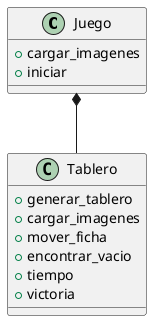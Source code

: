 @startuml

class Juego{
    + cargar_imagenes
    + iniciar
}

class Tablero{
    + generar_tablero
    + cargar_imagenes
    + mover_ficha
    + encontrar_vacio
    + tiempo
    + victoria
}

Juego *-- Tablero



@enduml
